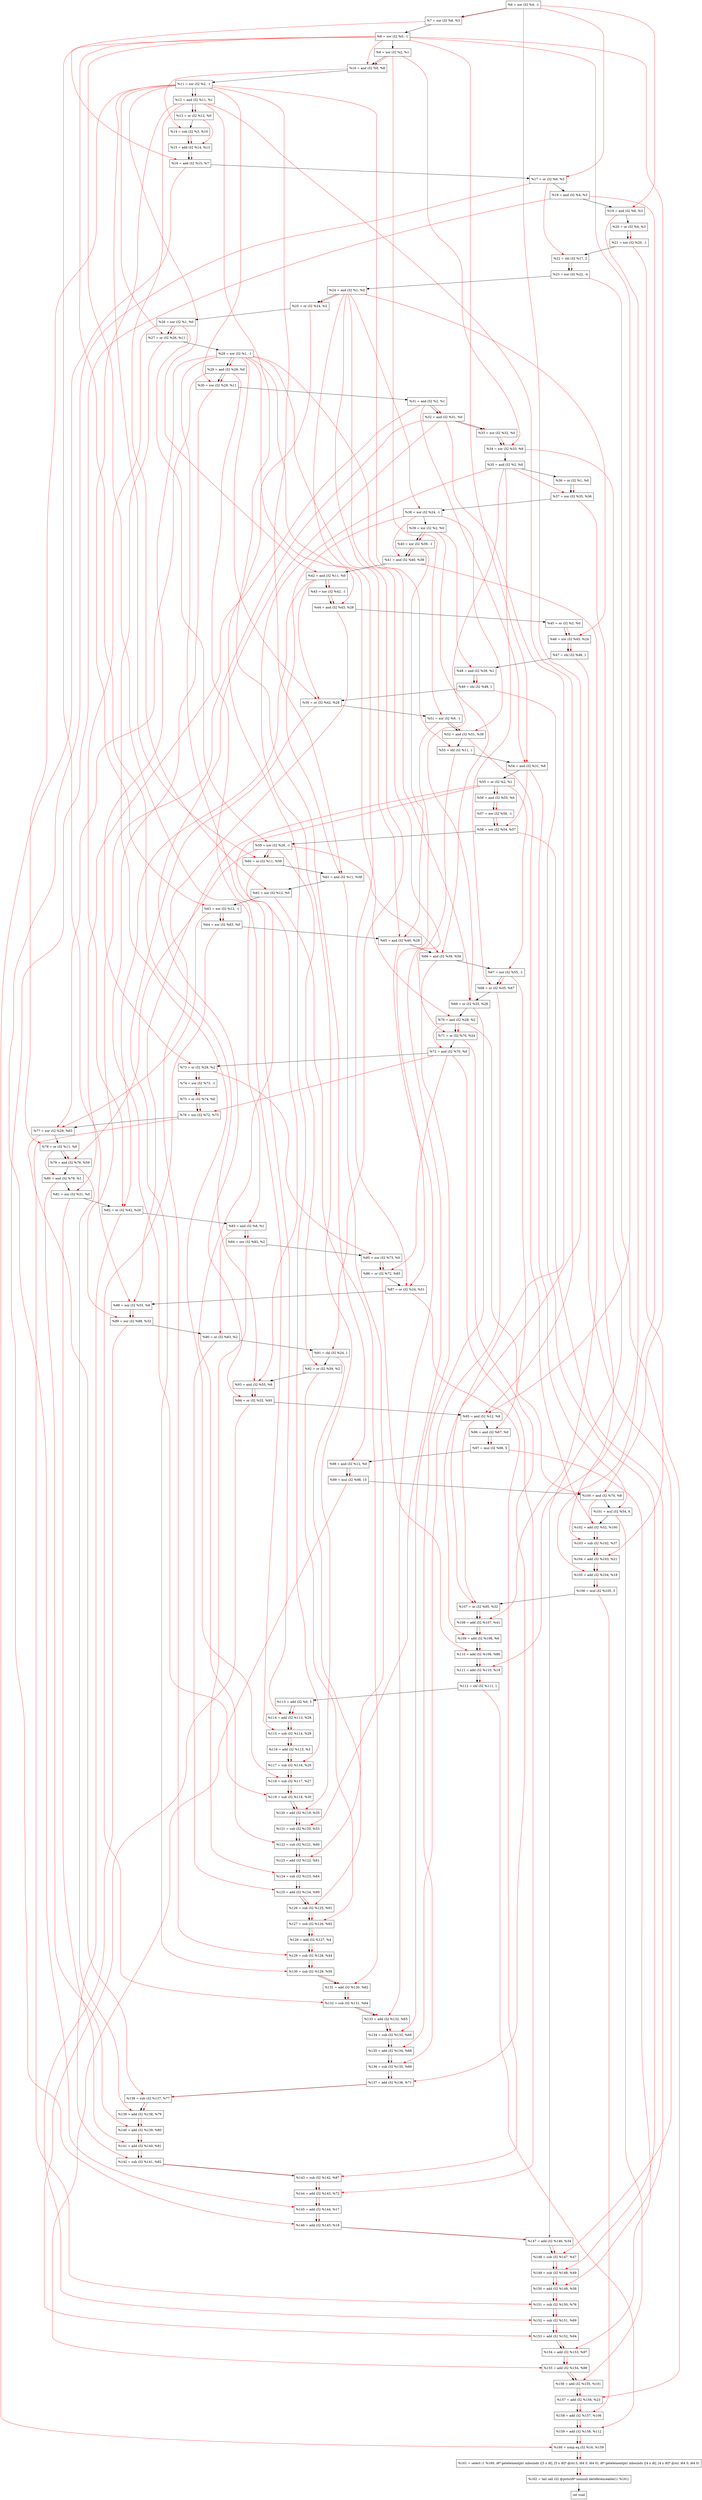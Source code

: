 digraph "DFG for'crackme' function" {
	Node0x9f8940[shape=record, label="  %6 = xor i32 %4, -1"];
	Node0x9f89b0[shape=record, label="  %7 = xor i32 %6, %3"];
	Node0x9f8a20[shape=record, label="  %8 = xor i32 %0, -1"];
	Node0x9f8a90[shape=record, label="  %9 = xor i32 %2, %1"];
	Node0x9f8b00[shape=record, label="  %10 = and i32 %9, %8"];
	Node0x9f8b70[shape=record, label="  %11 = xor i32 %2, -1"];
	Node0x9f8be0[shape=record, label="  %12 = and i32 %11, %1"];
	Node0x9f8c50[shape=record, label="  %13 = or i32 %12, %0"];
	Node0x9f8cc0[shape=record, label="  %14 = sub i32 %3, %10"];
	Node0x9f8d30[shape=record, label="  %15 = add i32 %14, %13"];
	Node0x9f8da0[shape=record, label="  %16 = add i32 %15, %7"];
	Node0x9f8e10[shape=record, label="  %17 = or i32 %6, %3"];
	Node0x9f8e80[shape=record, label="  %18 = and i32 %4, %3"];
	Node0x9f8ef0[shape=record, label="  %19 = and i32 %6, %3"];
	Node0x9f8f60[shape=record, label="  %20 = or i32 %4, %3"];
	Node0x9f8fd0[shape=record, label="  %21 = xor i32 %20, -1"];
	Node0x9f9070[shape=record, label="  %22 = shl i32 %17, 2"];
	Node0x9f9110[shape=record, label="  %23 = xor i32 %22, -4"];
	Node0x9f9180[shape=record, label="  %24 = and i32 %1, %0"];
	Node0x9f91f0[shape=record, label="  %25 = or i32 %24, %2"];
	Node0x9f9260[shape=record, label="  %26 = xor i32 %1, %0"];
	Node0x9f92d0[shape=record, label="  %27 = or i32 %26, %11"];
	Node0x9f9340[shape=record, label="  %28 = xor i32 %1, -1"];
	Node0x9f93b0[shape=record, label="  %29 = and i32 %28, %0"];
	Node0x9f9420[shape=record, label="  %30 = xor i32 %29, %11"];
	Node0x9f9490[shape=record, label="  %31 = and i32 %2, %1"];
	Node0x9f9500[shape=record, label="  %32 = and i32 %31, %0"];
	Node0x9f9780[shape=record, label="  %33 = xor i32 %32, %0"];
	Node0x9f97f0[shape=record, label="  %34 = xor i32 %33, %9"];
	Node0x9f9860[shape=record, label="  %35 = and i32 %2, %0"];
	Node0x9f98d0[shape=record, label="  %36 = or i32 %1, %0"];
	Node0x9f9940[shape=record, label="  %37 = xor i32 %35, %36"];
	Node0x9f99b0[shape=record, label="  %38 = xor i32 %24, -1"];
	Node0x9f9a20[shape=record, label="  %39 = xor i32 %2, %0"];
	Node0x9f9a90[shape=record, label="  %40 = xor i32 %39, -1"];
	Node0x9f9b00[shape=record, label="  %41 = and i32 %40, %38"];
	Node0x9f9b70[shape=record, label="  %42 = and i32 %11, %0"];
	Node0x9f9be0[shape=record, label="  %43 = xor i32 %42, -1"];
	Node0x9f9c50[shape=record, label="  %44 = and i32 %43, %28"];
	Node0x9f9cc0[shape=record, label="  %45 = or i32 %2, %0"];
	Node0x9f9d30[shape=record, label="  %46 = xor i32 %45, %24"];
	Node0x9f9dd0[shape=record, label="  %47 = shl i32 %46, 1"];
	Node0x9f9e40[shape=record, label="  %48 = and i32 %39, %1"];
	Node0x9f9eb0[shape=record, label="  %49 = shl i32 %48, 1"];
	Node0x9f9f20[shape=record, label="  %50 = or i32 %42, %28"];
	Node0x9f9f90[shape=record, label="  %51 = xor i32 %9, -1"];
	Node0x9fa000[shape=record, label="  %52 = and i32 %51, %38"];
	Node0x9fa070[shape=record, label="  %53 = shl i32 %11, 1"];
	Node0x9fa0e0[shape=record, label="  %54 = and i32 %31, %8"];
	Node0x9fa150[shape=record, label="  %55 = or i32 %2, %1"];
	Node0x9fa1c0[shape=record, label="  %56 = and i32 %55, %0"];
	Node0x9fa230[shape=record, label="  %57 = xor i32 %56, -1"];
	Node0x9fa2a0[shape=record, label="  %58 = xor i32 %54, %57"];
	Node0x9fa310[shape=record, label="  %59 = xor i32 %26, -1"];
	Node0x9fa380[shape=record, label="  %60 = or i32 %11, %59"];
	Node0x9fa3f0[shape=record, label="  %61 = and i32 %11, %38"];
	Node0x9fa460[shape=record, label="  %62 = xor i32 %12, %0"];
	Node0x9fa4d0[shape=record, label="  %63 = xor i32 %12, -1"];
	Node0x9fa540[shape=record, label="  %64 = xor i32 %63, %0"];
	Node0x9fa9c0[shape=record, label="  %65 = and i32 %40, %28"];
	Node0x9faa30[shape=record, label="  %66 = and i32 %39, %59"];
	Node0x9faaa0[shape=record, label="  %67 = xor i32 %55, -1"];
	Node0x9fab10[shape=record, label="  %68 = or i32 %35, %67"];
	Node0x9fab80[shape=record, label="  %69 = or i32 %35, %28"];
	Node0x9fabf0[shape=record, label="  %70 = and i32 %28, %2"];
	Node0x9fac60[shape=record, label="  %71 = or i32 %70, %24"];
	Node0x9facd0[shape=record, label="  %72 = and i32 %70, %0"];
	Node0x9fad40[shape=record, label="  %73 = or i32 %28, %2"];
	Node0x9fadb0[shape=record, label="  %74 = xor i32 %73, -1"];
	Node0x9fae20[shape=record, label="  %75 = or i32 %74, %0"];
	Node0x9fae90[shape=record, label="  %76 = xor i32 %72, %75"];
	Node0x9faf00[shape=record, label="  %77 = xor i32 %29, %63"];
	Node0x9faf70[shape=record, label="  %78 = or i32 %11, %0"];
	Node0x9fafe0[shape=record, label="  %79 = and i32 %78, %59"];
	Node0x9fb050[shape=record, label="  %80 = and i32 %78, %1"];
	Node0x9fb0c0[shape=record, label="  %81 = xor i32 %31, %0"];
	Node0x9fb130[shape=record, label="  %82 = or i32 %42, %26"];
	Node0x9fb1a0[shape=record, label="  %83 = and i32 %8, %1"];
	Node0x9fb210[shape=record, label="  %84 = xor i32 %83, %2"];
	Node0x9fb280[shape=record, label="  %85 = xor i32 %73, %0"];
	Node0x9fb2f0[shape=record, label="  %86 = or i32 %72, %85"];
	Node0x9fb360[shape=record, label="  %87 = or i32 %24, %51"];
	Node0x9fb3d0[shape=record, label="  %88 = xor i32 %55, %8"];
	Node0x9fb440[shape=record, label="  %89 = xor i32 %88, %32"];
	Node0x9fb4b0[shape=record, label="  %90 = or i32 %83, %2"];
	Node0x9fb520[shape=record, label="  %91 = shl i32 %24, 1"];
	Node0x9fb590[shape=record, label="  %92 = or i32 %59, %2"];
	Node0x9fb600[shape=record, label="  %93 = and i32 %55, %8"];
	Node0x9fb670[shape=record, label="  %94 = or i32 %32, %93"];
	Node0x9fb6e0[shape=record, label="  %95 = and i32 %12, %8"];
	Node0x9fb750[shape=record, label="  %96 = and i32 %67, %0"];
	Node0x9fb7f0[shape=record, label="  %97 = mul i32 %96, 5"];
	Node0x9fb860[shape=record, label="  %98 = and i32 %12, %0"];
	Node0x9fb900[shape=record, label="  %99 = mul i32 %98, 15"];
	Node0x9fb970[shape=record, label="  %100 = and i32 %70, %8"];
	Node0x9fba10[shape=record, label="  %101 = mul i32 %54, 6"];
	Node0x9fba80[shape=record, label="  %102 = add i32 %52, %100"];
	Node0x9fbaf0[shape=record, label="  %103 = sub i32 %102, %37"];
	Node0x9fbb60[shape=record, label="  %104 = add i32 %103, %21"];
	Node0x9fbbd0[shape=record, label="  %105 = add i32 %104, %18"];
	Node0x9fbc70[shape=record, label="  %106 = mul i32 %105, 3"];
	Node0x9fbce0[shape=record, label="  %107 = or i32 %95, %32"];
	Node0x9fbd50[shape=record, label="  %108 = add i32 %107, %41"];
	Node0x9fbdc0[shape=record, label="  %109 = add i32 %108, %6"];
	Node0x9fbe30[shape=record, label="  %110 = add i32 %109, %86"];
	Node0x9fbea0[shape=record, label="  %111 = add i32 %110, %19"];
	Node0x9fbf10[shape=record, label="  %112 = shl i32 %111, 1"];
	Node0x9fbf80[shape=record, label="  %113 = add i32 %0, 5"];
	Node0x9fbff0[shape=record, label="  %114 = add i32 %113, %28"];
	Node0x9fc060[shape=record, label="  %115 = sub i32 %114, %29"];
	Node0x9fc0d0[shape=record, label="  %116 = add i32 %115, %3"];
	Node0x9fc140[shape=record, label="  %117 = sub i32 %116, %25"];
	Node0x9fc1b0[shape=record, label="  %118 = sub i32 %117, %27"];
	Node0x9fc220[shape=record, label="  %119 = sub i32 %118, %30"];
	Node0x9fc290[shape=record, label="  %120 = add i32 %119, %35"];
	Node0x9fc300[shape=record, label="  %121 = sub i32 %120, %53"];
	Node0x9fc370[shape=record, label="  %122 = sub i32 %121, %60"];
	Node0x9fc3e0[shape=record, label="  %123 = add i32 %122, %61"];
	Node0x9fc450[shape=record, label="  %124 = sub i32 %123, %84"];
	Node0x9fc4c0[shape=record, label="  %125 = add i32 %124, %90"];
	Node0x9fc530[shape=record, label="  %126 = sub i32 %125, %91"];
	Node0x9fc5a0[shape=record, label="  %127 = sub i32 %126, %92"];
	Node0x9fc610[shape=record, label="  %128 = add i32 %127, %4"];
	Node0x9fce90[shape=record, label="  %129 = sub i32 %128, %44"];
	Node0x9fcf00[shape=record, label="  %130 = sub i32 %129, %50"];
	Node0x9fcf70[shape=record, label="  %131 = add i32 %130, %62"];
	Node0x9fcfe0[shape=record, label="  %132 = sub i32 %131, %64"];
	Node0x9fd050[shape=record, label="  %133 = add i32 %132, %65"];
	Node0x9fd0c0[shape=record, label="  %134 = sub i32 %133, %66"];
	Node0x9fd130[shape=record, label="  %135 = add i32 %134, %68"];
	Node0x9fd1a0[shape=record, label="  %136 = sub i32 %135, %69"];
	Node0x9fd210[shape=record, label="  %137 = add i32 %136, %71"];
	Node0x9fd280[shape=record, label="  %138 = sub i32 %137, %77"];
	Node0x9fd2f0[shape=record, label="  %139 = add i32 %138, %79"];
	Node0x9fd360[shape=record, label="  %140 = add i32 %139, %80"];
	Node0x9fd3d0[shape=record, label="  %141 = add i32 %140, %81"];
	Node0x9fd440[shape=record, label="  %142 = sub i32 %141, %82"];
	Node0x9fd4b0[shape=record, label="  %143 = sub i32 %142, %87"];
	Node0x9fd520[shape=record, label="  %144 = add i32 %143, %72"];
	Node0x9fd590[shape=record, label="  %145 = add i32 %144, %17"];
	Node0x9fd600[shape=record, label="  %146 = add i32 %145, %18"];
	Node0x9fd670[shape=record, label="  %147 = add i32 %146, %34"];
	Node0x9fd6e0[shape=record, label="  %148 = sub i32 %147, %47"];
	Node0x9fd750[shape=record, label="  %149 = sub i32 %148, %49"];
	Node0x9fd7c0[shape=record, label="  %150 = add i32 %149, %58"];
	Node0x9fd830[shape=record, label="  %151 = sub i32 %150, %76"];
	Node0x9fd8a0[shape=record, label="  %152 = sub i32 %151, %89"];
	Node0x9fd910[shape=record, label="  %153 = add i32 %152, %94"];
	Node0x9fd980[shape=record, label="  %154 = add i32 %153, %97"];
	Node0x9fd9f0[shape=record, label="  %155 = add i32 %154, %99"];
	Node0x9fda60[shape=record, label="  %156 = add i32 %155, %101"];
	Node0x9fdad0[shape=record, label="  %157 = add i32 %156, %23"];
	Node0x9fdb40[shape=record, label="  %158 = add i32 %157, %106"];
	Node0x9fdbb0[shape=record, label="  %159 = add i32 %158, %112"];
	Node0x9fdc20[shape=record, label="  %160 = icmp eq i32 %16, %159"];
	Node0x998268[shape=record, label="  %161 = select i1 %160, i8* getelementptr inbounds ([5 x i8], [5 x i8]* @str.3, i64 0, i64 0), i8* getelementptr inbounds ([4 x i8], [4 x i8]* @str, i64 0, i64 0)"];
	Node0x9fdeb0[shape=record, label="  %162 = tail call i32 @puts(i8* nonnull dereferenceable(1) %161)"];
	Node0x9fdf00[shape=record, label="  ret void"];
	Node0x9f8940 -> Node0x9f89b0;
	Node0x9f89b0 -> Node0x9f8a20;
	Node0x9f8a20 -> Node0x9f8a90;
	Node0x9f8a90 -> Node0x9f8b00;
	Node0x9f8b00 -> Node0x9f8b70;
	Node0x9f8b70 -> Node0x9f8be0;
	Node0x9f8be0 -> Node0x9f8c50;
	Node0x9f8c50 -> Node0x9f8cc0;
	Node0x9f8cc0 -> Node0x9f8d30;
	Node0x9f8d30 -> Node0x9f8da0;
	Node0x9f8da0 -> Node0x9f8e10;
	Node0x9f8e10 -> Node0x9f8e80;
	Node0x9f8e80 -> Node0x9f8ef0;
	Node0x9f8ef0 -> Node0x9f8f60;
	Node0x9f8f60 -> Node0x9f8fd0;
	Node0x9f8fd0 -> Node0x9f9070;
	Node0x9f9070 -> Node0x9f9110;
	Node0x9f9110 -> Node0x9f9180;
	Node0x9f9180 -> Node0x9f91f0;
	Node0x9f91f0 -> Node0x9f9260;
	Node0x9f9260 -> Node0x9f92d0;
	Node0x9f92d0 -> Node0x9f9340;
	Node0x9f9340 -> Node0x9f93b0;
	Node0x9f93b0 -> Node0x9f9420;
	Node0x9f9420 -> Node0x9f9490;
	Node0x9f9490 -> Node0x9f9500;
	Node0x9f9500 -> Node0x9f9780;
	Node0x9f9780 -> Node0x9f97f0;
	Node0x9f97f0 -> Node0x9f9860;
	Node0x9f9860 -> Node0x9f98d0;
	Node0x9f98d0 -> Node0x9f9940;
	Node0x9f9940 -> Node0x9f99b0;
	Node0x9f99b0 -> Node0x9f9a20;
	Node0x9f9a20 -> Node0x9f9a90;
	Node0x9f9a90 -> Node0x9f9b00;
	Node0x9f9b00 -> Node0x9f9b70;
	Node0x9f9b70 -> Node0x9f9be0;
	Node0x9f9be0 -> Node0x9f9c50;
	Node0x9f9c50 -> Node0x9f9cc0;
	Node0x9f9cc0 -> Node0x9f9d30;
	Node0x9f9d30 -> Node0x9f9dd0;
	Node0x9f9dd0 -> Node0x9f9e40;
	Node0x9f9e40 -> Node0x9f9eb0;
	Node0x9f9eb0 -> Node0x9f9f20;
	Node0x9f9f20 -> Node0x9f9f90;
	Node0x9f9f90 -> Node0x9fa000;
	Node0x9fa000 -> Node0x9fa070;
	Node0x9fa070 -> Node0x9fa0e0;
	Node0x9fa0e0 -> Node0x9fa150;
	Node0x9fa150 -> Node0x9fa1c0;
	Node0x9fa1c0 -> Node0x9fa230;
	Node0x9fa230 -> Node0x9fa2a0;
	Node0x9fa2a0 -> Node0x9fa310;
	Node0x9fa310 -> Node0x9fa380;
	Node0x9fa380 -> Node0x9fa3f0;
	Node0x9fa3f0 -> Node0x9fa460;
	Node0x9fa460 -> Node0x9fa4d0;
	Node0x9fa4d0 -> Node0x9fa540;
	Node0x9fa540 -> Node0x9fa9c0;
	Node0x9fa9c0 -> Node0x9faa30;
	Node0x9faa30 -> Node0x9faaa0;
	Node0x9faaa0 -> Node0x9fab10;
	Node0x9fab10 -> Node0x9fab80;
	Node0x9fab80 -> Node0x9fabf0;
	Node0x9fabf0 -> Node0x9fac60;
	Node0x9fac60 -> Node0x9facd0;
	Node0x9facd0 -> Node0x9fad40;
	Node0x9fad40 -> Node0x9fadb0;
	Node0x9fadb0 -> Node0x9fae20;
	Node0x9fae20 -> Node0x9fae90;
	Node0x9fae90 -> Node0x9faf00;
	Node0x9faf00 -> Node0x9faf70;
	Node0x9faf70 -> Node0x9fafe0;
	Node0x9fafe0 -> Node0x9fb050;
	Node0x9fb050 -> Node0x9fb0c0;
	Node0x9fb0c0 -> Node0x9fb130;
	Node0x9fb130 -> Node0x9fb1a0;
	Node0x9fb1a0 -> Node0x9fb210;
	Node0x9fb210 -> Node0x9fb280;
	Node0x9fb280 -> Node0x9fb2f0;
	Node0x9fb2f0 -> Node0x9fb360;
	Node0x9fb360 -> Node0x9fb3d0;
	Node0x9fb3d0 -> Node0x9fb440;
	Node0x9fb440 -> Node0x9fb4b0;
	Node0x9fb4b0 -> Node0x9fb520;
	Node0x9fb520 -> Node0x9fb590;
	Node0x9fb590 -> Node0x9fb600;
	Node0x9fb600 -> Node0x9fb670;
	Node0x9fb670 -> Node0x9fb6e0;
	Node0x9fb6e0 -> Node0x9fb750;
	Node0x9fb750 -> Node0x9fb7f0;
	Node0x9fb7f0 -> Node0x9fb860;
	Node0x9fb860 -> Node0x9fb900;
	Node0x9fb900 -> Node0x9fb970;
	Node0x9fb970 -> Node0x9fba10;
	Node0x9fba10 -> Node0x9fba80;
	Node0x9fba80 -> Node0x9fbaf0;
	Node0x9fbaf0 -> Node0x9fbb60;
	Node0x9fbb60 -> Node0x9fbbd0;
	Node0x9fbbd0 -> Node0x9fbc70;
	Node0x9fbc70 -> Node0x9fbce0;
	Node0x9fbce0 -> Node0x9fbd50;
	Node0x9fbd50 -> Node0x9fbdc0;
	Node0x9fbdc0 -> Node0x9fbe30;
	Node0x9fbe30 -> Node0x9fbea0;
	Node0x9fbea0 -> Node0x9fbf10;
	Node0x9fbf10 -> Node0x9fbf80;
	Node0x9fbf80 -> Node0x9fbff0;
	Node0x9fbff0 -> Node0x9fc060;
	Node0x9fc060 -> Node0x9fc0d0;
	Node0x9fc0d0 -> Node0x9fc140;
	Node0x9fc140 -> Node0x9fc1b0;
	Node0x9fc1b0 -> Node0x9fc220;
	Node0x9fc220 -> Node0x9fc290;
	Node0x9fc290 -> Node0x9fc300;
	Node0x9fc300 -> Node0x9fc370;
	Node0x9fc370 -> Node0x9fc3e0;
	Node0x9fc3e0 -> Node0x9fc450;
	Node0x9fc450 -> Node0x9fc4c0;
	Node0x9fc4c0 -> Node0x9fc530;
	Node0x9fc530 -> Node0x9fc5a0;
	Node0x9fc5a0 -> Node0x9fc610;
	Node0x9fc610 -> Node0x9fce90;
	Node0x9fce90 -> Node0x9fcf00;
	Node0x9fcf00 -> Node0x9fcf70;
	Node0x9fcf70 -> Node0x9fcfe0;
	Node0x9fcfe0 -> Node0x9fd050;
	Node0x9fd050 -> Node0x9fd0c0;
	Node0x9fd0c0 -> Node0x9fd130;
	Node0x9fd130 -> Node0x9fd1a0;
	Node0x9fd1a0 -> Node0x9fd210;
	Node0x9fd210 -> Node0x9fd280;
	Node0x9fd280 -> Node0x9fd2f0;
	Node0x9fd2f0 -> Node0x9fd360;
	Node0x9fd360 -> Node0x9fd3d0;
	Node0x9fd3d0 -> Node0x9fd440;
	Node0x9fd440 -> Node0x9fd4b0;
	Node0x9fd4b0 -> Node0x9fd520;
	Node0x9fd520 -> Node0x9fd590;
	Node0x9fd590 -> Node0x9fd600;
	Node0x9fd600 -> Node0x9fd670;
	Node0x9fd670 -> Node0x9fd6e0;
	Node0x9fd6e0 -> Node0x9fd750;
	Node0x9fd750 -> Node0x9fd7c0;
	Node0x9fd7c0 -> Node0x9fd830;
	Node0x9fd830 -> Node0x9fd8a0;
	Node0x9fd8a0 -> Node0x9fd910;
	Node0x9fd910 -> Node0x9fd980;
	Node0x9fd980 -> Node0x9fd9f0;
	Node0x9fd9f0 -> Node0x9fda60;
	Node0x9fda60 -> Node0x9fdad0;
	Node0x9fdad0 -> Node0x9fdb40;
	Node0x9fdb40 -> Node0x9fdbb0;
	Node0x9fdbb0 -> Node0x9fdc20;
	Node0x9fdc20 -> Node0x998268;
	Node0x998268 -> Node0x9fdeb0;
	Node0x9fdeb0 -> Node0x9fdf00;
edge [color=red]
	Node0x9f8940 -> Node0x9f89b0;
	Node0x9f8a90 -> Node0x9f8b00;
	Node0x9f8a20 -> Node0x9f8b00;
	Node0x9f8b70 -> Node0x9f8be0;
	Node0x9f8be0 -> Node0x9f8c50;
	Node0x9f8b00 -> Node0x9f8cc0;
	Node0x9f8cc0 -> Node0x9f8d30;
	Node0x9f8c50 -> Node0x9f8d30;
	Node0x9f8d30 -> Node0x9f8da0;
	Node0x9f89b0 -> Node0x9f8da0;
	Node0x9f8940 -> Node0x9f8e10;
	Node0x9f8940 -> Node0x9f8ef0;
	Node0x9f8f60 -> Node0x9f8fd0;
	Node0x9f8e10 -> Node0x9f9070;
	Node0x9f9070 -> Node0x9f9110;
	Node0x9f9180 -> Node0x9f91f0;
	Node0x9f9260 -> Node0x9f92d0;
	Node0x9f8b70 -> Node0x9f92d0;
	Node0x9f9340 -> Node0x9f93b0;
	Node0x9f93b0 -> Node0x9f9420;
	Node0x9f8b70 -> Node0x9f9420;
	Node0x9f9490 -> Node0x9f9500;
	Node0x9f9500 -> Node0x9f9780;
	Node0x9f9780 -> Node0x9f97f0;
	Node0x9f8a90 -> Node0x9f97f0;
	Node0x9f9860 -> Node0x9f9940;
	Node0x9f98d0 -> Node0x9f9940;
	Node0x9f9180 -> Node0x9f99b0;
	Node0x9f9a20 -> Node0x9f9a90;
	Node0x9f9a90 -> Node0x9f9b00;
	Node0x9f99b0 -> Node0x9f9b00;
	Node0x9f8b70 -> Node0x9f9b70;
	Node0x9f9b70 -> Node0x9f9be0;
	Node0x9f9be0 -> Node0x9f9c50;
	Node0x9f9340 -> Node0x9f9c50;
	Node0x9f9cc0 -> Node0x9f9d30;
	Node0x9f9180 -> Node0x9f9d30;
	Node0x9f9d30 -> Node0x9f9dd0;
	Node0x9f9a20 -> Node0x9f9e40;
	Node0x9f9e40 -> Node0x9f9eb0;
	Node0x9f9b70 -> Node0x9f9f20;
	Node0x9f9340 -> Node0x9f9f20;
	Node0x9f8a90 -> Node0x9f9f90;
	Node0x9f9f90 -> Node0x9fa000;
	Node0x9f99b0 -> Node0x9fa000;
	Node0x9f8b70 -> Node0x9fa070;
	Node0x9f9490 -> Node0x9fa0e0;
	Node0x9f8a20 -> Node0x9fa0e0;
	Node0x9fa150 -> Node0x9fa1c0;
	Node0x9fa1c0 -> Node0x9fa230;
	Node0x9fa0e0 -> Node0x9fa2a0;
	Node0x9fa230 -> Node0x9fa2a0;
	Node0x9f9260 -> Node0x9fa310;
	Node0x9f8b70 -> Node0x9fa380;
	Node0x9fa310 -> Node0x9fa380;
	Node0x9f8b70 -> Node0x9fa3f0;
	Node0x9f99b0 -> Node0x9fa3f0;
	Node0x9f8be0 -> Node0x9fa460;
	Node0x9f8be0 -> Node0x9fa4d0;
	Node0x9fa4d0 -> Node0x9fa540;
	Node0x9f9a90 -> Node0x9fa9c0;
	Node0x9f9340 -> Node0x9fa9c0;
	Node0x9f9a20 -> Node0x9faa30;
	Node0x9fa310 -> Node0x9faa30;
	Node0x9fa150 -> Node0x9faaa0;
	Node0x9f9860 -> Node0x9fab10;
	Node0x9faaa0 -> Node0x9fab10;
	Node0x9f9860 -> Node0x9fab80;
	Node0x9f9340 -> Node0x9fab80;
	Node0x9f9340 -> Node0x9fabf0;
	Node0x9fabf0 -> Node0x9fac60;
	Node0x9f9180 -> Node0x9fac60;
	Node0x9fabf0 -> Node0x9facd0;
	Node0x9f9340 -> Node0x9fad40;
	Node0x9fad40 -> Node0x9fadb0;
	Node0x9fadb0 -> Node0x9fae20;
	Node0x9facd0 -> Node0x9fae90;
	Node0x9fae20 -> Node0x9fae90;
	Node0x9f93b0 -> Node0x9faf00;
	Node0x9fa4d0 -> Node0x9faf00;
	Node0x9f8b70 -> Node0x9faf70;
	Node0x9faf70 -> Node0x9fafe0;
	Node0x9fa310 -> Node0x9fafe0;
	Node0x9faf70 -> Node0x9fb050;
	Node0x9f9490 -> Node0x9fb0c0;
	Node0x9f9b70 -> Node0x9fb130;
	Node0x9f9260 -> Node0x9fb130;
	Node0x9f8a20 -> Node0x9fb1a0;
	Node0x9fb1a0 -> Node0x9fb210;
	Node0x9fad40 -> Node0x9fb280;
	Node0x9facd0 -> Node0x9fb2f0;
	Node0x9fb280 -> Node0x9fb2f0;
	Node0x9f9180 -> Node0x9fb360;
	Node0x9f9f90 -> Node0x9fb360;
	Node0x9fa150 -> Node0x9fb3d0;
	Node0x9f8a20 -> Node0x9fb3d0;
	Node0x9fb3d0 -> Node0x9fb440;
	Node0x9f9500 -> Node0x9fb440;
	Node0x9fb1a0 -> Node0x9fb4b0;
	Node0x9f9180 -> Node0x9fb520;
	Node0x9fa310 -> Node0x9fb590;
	Node0x9fa150 -> Node0x9fb600;
	Node0x9f8a20 -> Node0x9fb600;
	Node0x9f9500 -> Node0x9fb670;
	Node0x9fb600 -> Node0x9fb670;
	Node0x9f8be0 -> Node0x9fb6e0;
	Node0x9f8a20 -> Node0x9fb6e0;
	Node0x9faaa0 -> Node0x9fb750;
	Node0x9fb750 -> Node0x9fb7f0;
	Node0x9f8be0 -> Node0x9fb860;
	Node0x9fb860 -> Node0x9fb900;
	Node0x9fabf0 -> Node0x9fb970;
	Node0x9f8a20 -> Node0x9fb970;
	Node0x9fa0e0 -> Node0x9fba10;
	Node0x9fa000 -> Node0x9fba80;
	Node0x9fb970 -> Node0x9fba80;
	Node0x9fba80 -> Node0x9fbaf0;
	Node0x9f9940 -> Node0x9fbaf0;
	Node0x9fbaf0 -> Node0x9fbb60;
	Node0x9f8fd0 -> Node0x9fbb60;
	Node0x9fbb60 -> Node0x9fbbd0;
	Node0x9f8e80 -> Node0x9fbbd0;
	Node0x9fbbd0 -> Node0x9fbc70;
	Node0x9fb6e0 -> Node0x9fbce0;
	Node0x9f9500 -> Node0x9fbce0;
	Node0x9fbce0 -> Node0x9fbd50;
	Node0x9f9b00 -> Node0x9fbd50;
	Node0x9fbd50 -> Node0x9fbdc0;
	Node0x9f8940 -> Node0x9fbdc0;
	Node0x9fbdc0 -> Node0x9fbe30;
	Node0x9fb2f0 -> Node0x9fbe30;
	Node0x9fbe30 -> Node0x9fbea0;
	Node0x9f8ef0 -> Node0x9fbea0;
	Node0x9fbea0 -> Node0x9fbf10;
	Node0x9fbf80 -> Node0x9fbff0;
	Node0x9f9340 -> Node0x9fbff0;
	Node0x9fbff0 -> Node0x9fc060;
	Node0x9f93b0 -> Node0x9fc060;
	Node0x9fc060 -> Node0x9fc0d0;
	Node0x9fc0d0 -> Node0x9fc140;
	Node0x9f91f0 -> Node0x9fc140;
	Node0x9fc140 -> Node0x9fc1b0;
	Node0x9f92d0 -> Node0x9fc1b0;
	Node0x9fc1b0 -> Node0x9fc220;
	Node0x9f9420 -> Node0x9fc220;
	Node0x9fc220 -> Node0x9fc290;
	Node0x9f9860 -> Node0x9fc290;
	Node0x9fc290 -> Node0x9fc300;
	Node0x9fa070 -> Node0x9fc300;
	Node0x9fc300 -> Node0x9fc370;
	Node0x9fa380 -> Node0x9fc370;
	Node0x9fc370 -> Node0x9fc3e0;
	Node0x9fa3f0 -> Node0x9fc3e0;
	Node0x9fc3e0 -> Node0x9fc450;
	Node0x9fb210 -> Node0x9fc450;
	Node0x9fc450 -> Node0x9fc4c0;
	Node0x9fb4b0 -> Node0x9fc4c0;
	Node0x9fc4c0 -> Node0x9fc530;
	Node0x9fb520 -> Node0x9fc530;
	Node0x9fc530 -> Node0x9fc5a0;
	Node0x9fb590 -> Node0x9fc5a0;
	Node0x9fc5a0 -> Node0x9fc610;
	Node0x9fc610 -> Node0x9fce90;
	Node0x9f9c50 -> Node0x9fce90;
	Node0x9fce90 -> Node0x9fcf00;
	Node0x9f9f20 -> Node0x9fcf00;
	Node0x9fcf00 -> Node0x9fcf70;
	Node0x9fa460 -> Node0x9fcf70;
	Node0x9fcf70 -> Node0x9fcfe0;
	Node0x9fa540 -> Node0x9fcfe0;
	Node0x9fcfe0 -> Node0x9fd050;
	Node0x9fa9c0 -> Node0x9fd050;
	Node0x9fd050 -> Node0x9fd0c0;
	Node0x9faa30 -> Node0x9fd0c0;
	Node0x9fd0c0 -> Node0x9fd130;
	Node0x9fab10 -> Node0x9fd130;
	Node0x9fd130 -> Node0x9fd1a0;
	Node0x9fab80 -> Node0x9fd1a0;
	Node0x9fd1a0 -> Node0x9fd210;
	Node0x9fac60 -> Node0x9fd210;
	Node0x9fd210 -> Node0x9fd280;
	Node0x9faf00 -> Node0x9fd280;
	Node0x9fd280 -> Node0x9fd2f0;
	Node0x9fafe0 -> Node0x9fd2f0;
	Node0x9fd2f0 -> Node0x9fd360;
	Node0x9fb050 -> Node0x9fd360;
	Node0x9fd360 -> Node0x9fd3d0;
	Node0x9fb0c0 -> Node0x9fd3d0;
	Node0x9fd3d0 -> Node0x9fd440;
	Node0x9fb130 -> Node0x9fd440;
	Node0x9fd440 -> Node0x9fd4b0;
	Node0x9fb360 -> Node0x9fd4b0;
	Node0x9fd4b0 -> Node0x9fd520;
	Node0x9facd0 -> Node0x9fd520;
	Node0x9fd520 -> Node0x9fd590;
	Node0x9f8e10 -> Node0x9fd590;
	Node0x9fd590 -> Node0x9fd600;
	Node0x9f8e80 -> Node0x9fd600;
	Node0x9fd600 -> Node0x9fd670;
	Node0x9f97f0 -> Node0x9fd670;
	Node0x9fd670 -> Node0x9fd6e0;
	Node0x9f9dd0 -> Node0x9fd6e0;
	Node0x9fd6e0 -> Node0x9fd750;
	Node0x9f9eb0 -> Node0x9fd750;
	Node0x9fd750 -> Node0x9fd7c0;
	Node0x9fa2a0 -> Node0x9fd7c0;
	Node0x9fd7c0 -> Node0x9fd830;
	Node0x9fae90 -> Node0x9fd830;
	Node0x9fd830 -> Node0x9fd8a0;
	Node0x9fb440 -> Node0x9fd8a0;
	Node0x9fd8a0 -> Node0x9fd910;
	Node0x9fb670 -> Node0x9fd910;
	Node0x9fd910 -> Node0x9fd980;
	Node0x9fb7f0 -> Node0x9fd980;
	Node0x9fd980 -> Node0x9fd9f0;
	Node0x9fb900 -> Node0x9fd9f0;
	Node0x9fd9f0 -> Node0x9fda60;
	Node0x9fba10 -> Node0x9fda60;
	Node0x9fda60 -> Node0x9fdad0;
	Node0x9f9110 -> Node0x9fdad0;
	Node0x9fdad0 -> Node0x9fdb40;
	Node0x9fbc70 -> Node0x9fdb40;
	Node0x9fdb40 -> Node0x9fdbb0;
	Node0x9fbf10 -> Node0x9fdbb0;
	Node0x9f8da0 -> Node0x9fdc20;
	Node0x9fdbb0 -> Node0x9fdc20;
	Node0x9fdc20 -> Node0x998268;
	Node0x998268 -> Node0x9fdeb0;
}
